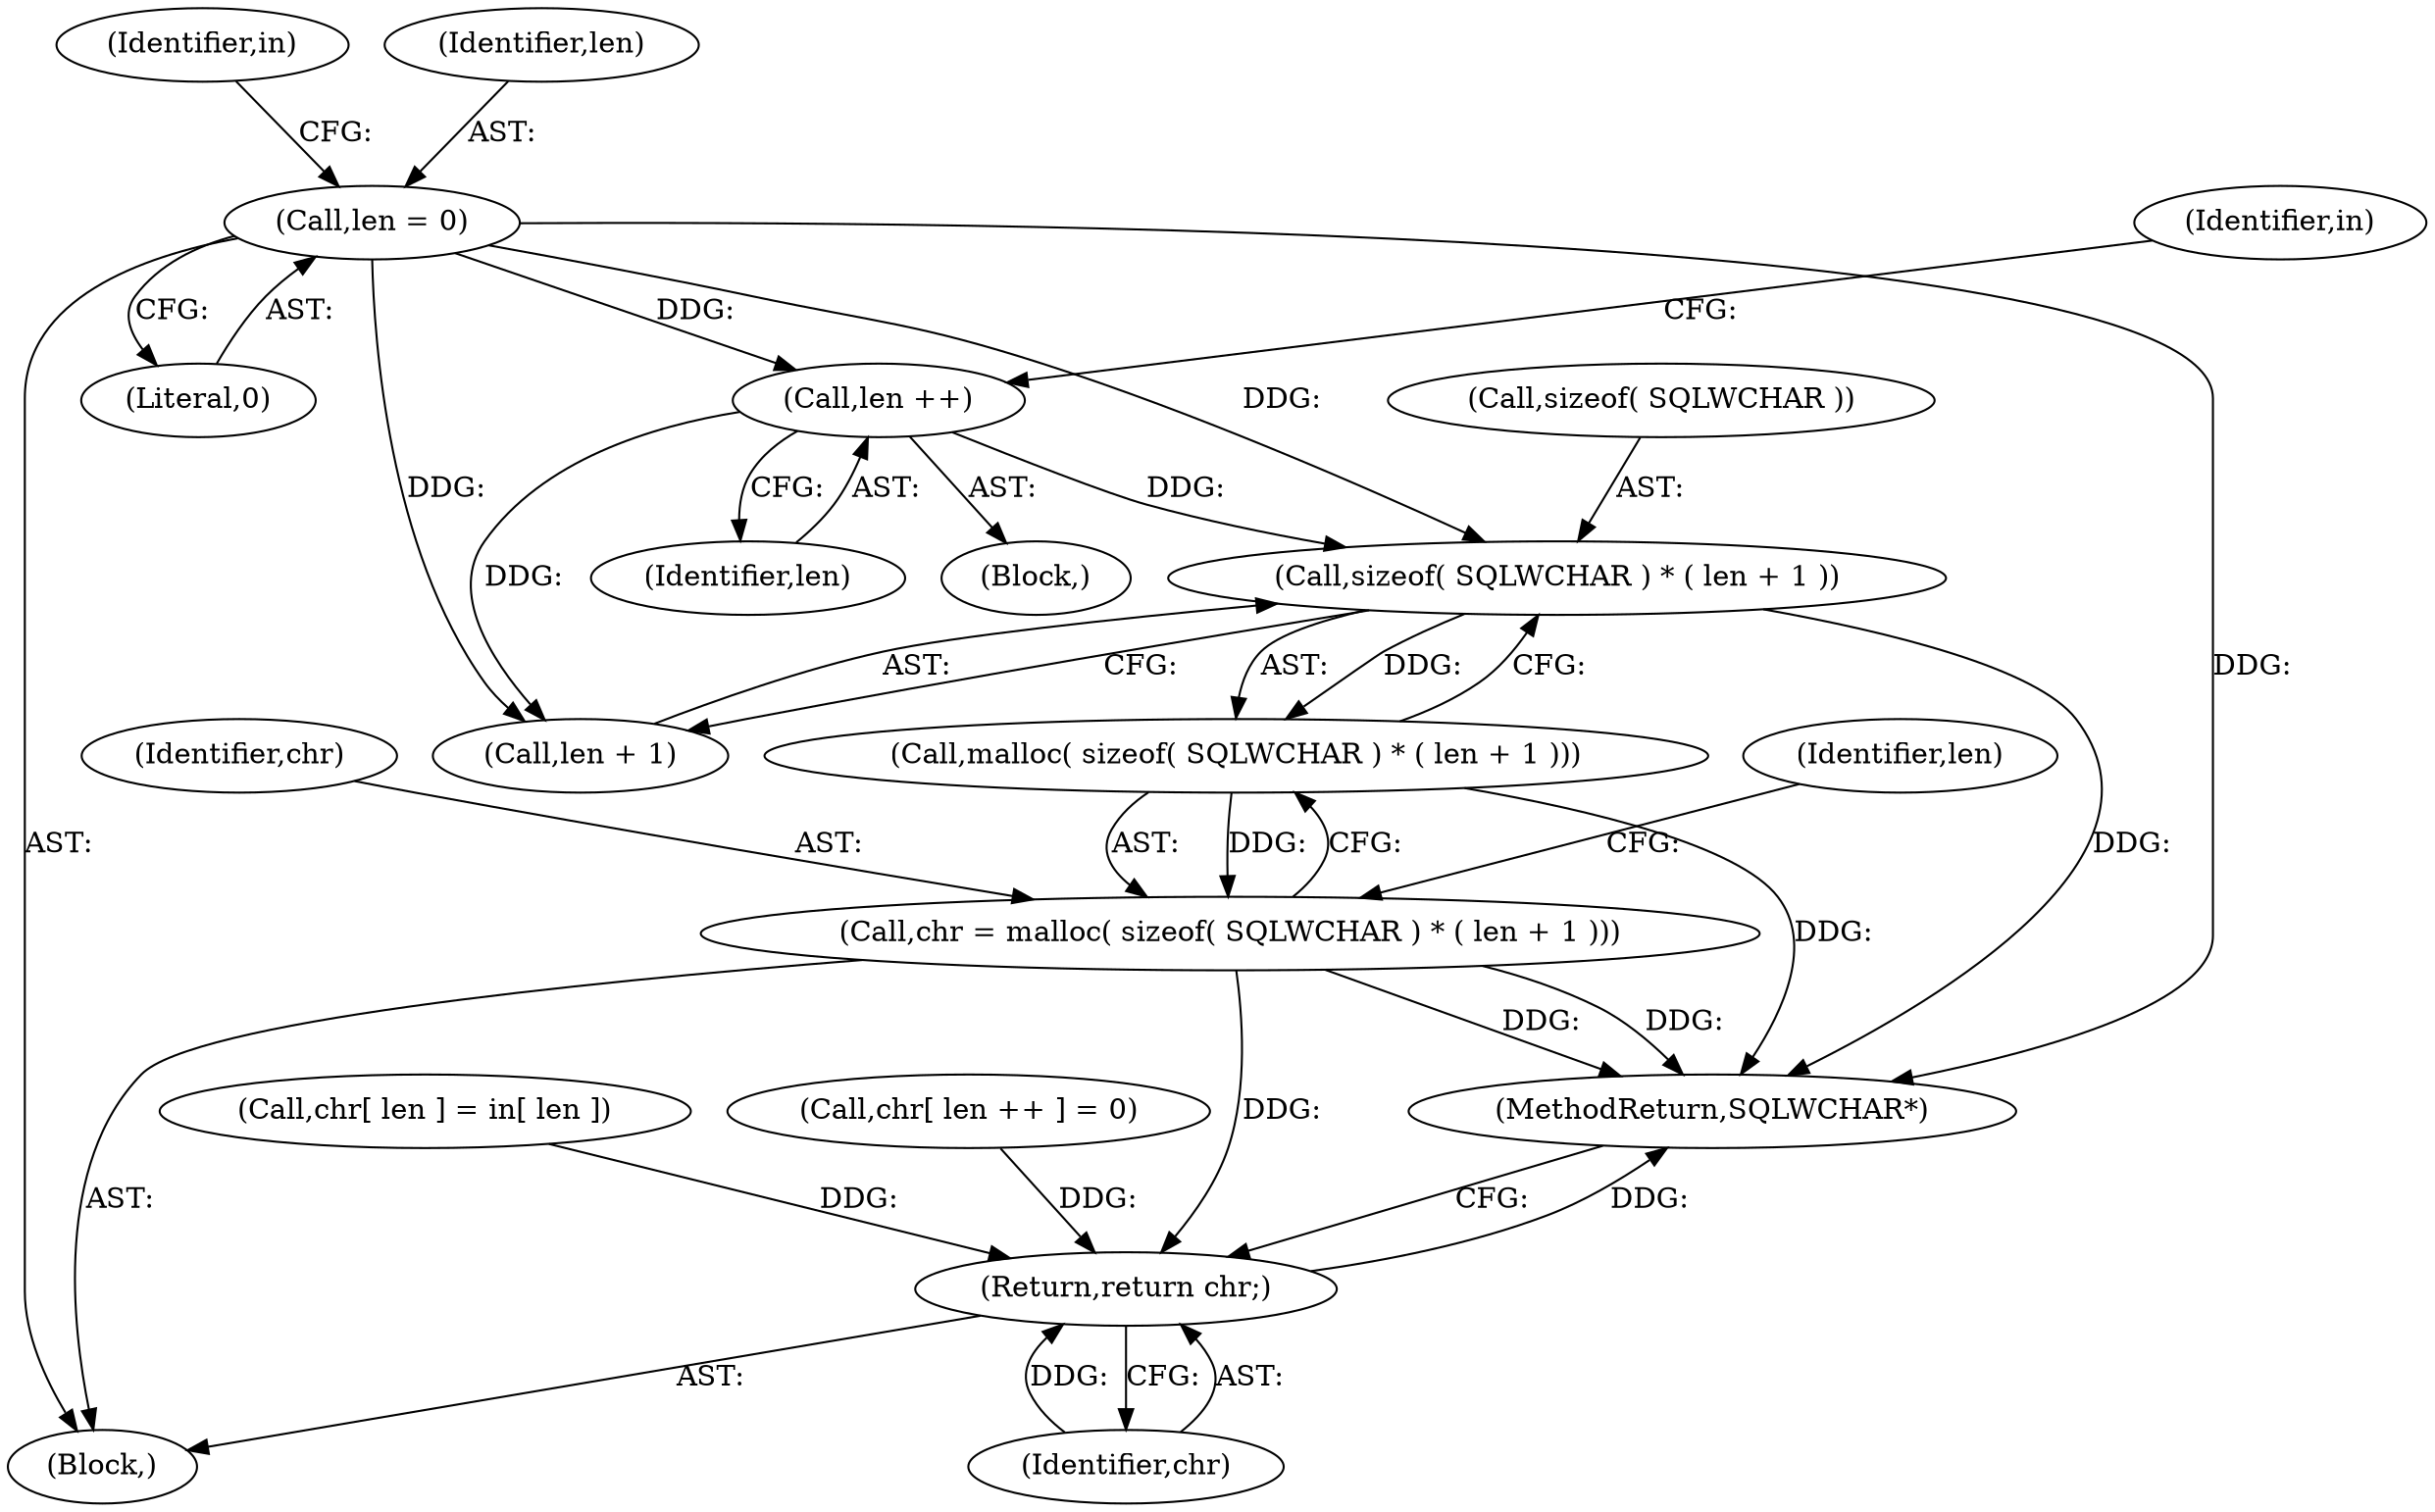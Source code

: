 digraph "0_unixODBC_45ef78e037f578b15fc58938a3a3251655e71d6f#diff-d52750c7ba4e594410438569d8e2963aL24_5@API" {
"1000126" [label="(Call,sizeof( SQLWCHAR ) * ( len + 1 ))"];
"1000121" [label="(Call,len ++)"];
"1000105" [label="(Call,len = 0)"];
"1000125" [label="(Call,malloc( sizeof( SQLWCHAR ) * ( len + 1 )))"];
"1000123" [label="(Call,chr = malloc( sizeof( SQLWCHAR ) * ( len + 1 )))"];
"1000157" [label="(Return,return chr;)"];
"1000105" [label="(Call,len = 0)"];
"1000126" [label="(Call,sizeof( SQLWCHAR ) * ( len + 1 ))"];
"1000124" [label="(Identifier,chr)"];
"1000107" [label="(Literal,0)"];
"1000129" [label="(Call,len + 1)"];
"1000127" [label="(Call,sizeof( SQLWCHAR ))"];
"1000102" [label="(Block,)"];
"1000159" [label="(MethodReturn,SQLWCHAR*)"];
"1000142" [label="(Call,chr[ len ] = in[ len ])"];
"1000110" [label="(Identifier,in)"];
"1000106" [label="(Identifier,len)"];
"1000125" [label="(Call,malloc( sizeof( SQLWCHAR ) * ( len + 1 )))"];
"1000158" [label="(Identifier,chr)"];
"1000151" [label="(Call,chr[ len ++ ] = 0)"];
"1000133" [label="(Identifier,len)"];
"1000117" [label="(Identifier,in)"];
"1000122" [label="(Identifier,len)"];
"1000123" [label="(Call,chr = malloc( sizeof( SQLWCHAR ) * ( len + 1 )))"];
"1000157" [label="(Return,return chr;)"];
"1000121" [label="(Call,len ++)"];
"1000120" [label="(Block,)"];
"1000126" -> "1000125"  [label="AST: "];
"1000126" -> "1000129"  [label="CFG: "];
"1000127" -> "1000126"  [label="AST: "];
"1000129" -> "1000126"  [label="AST: "];
"1000125" -> "1000126"  [label="CFG: "];
"1000126" -> "1000159"  [label="DDG: "];
"1000126" -> "1000125"  [label="DDG: "];
"1000121" -> "1000126"  [label="DDG: "];
"1000105" -> "1000126"  [label="DDG: "];
"1000121" -> "1000120"  [label="AST: "];
"1000121" -> "1000122"  [label="CFG: "];
"1000122" -> "1000121"  [label="AST: "];
"1000117" -> "1000121"  [label="CFG: "];
"1000105" -> "1000121"  [label="DDG: "];
"1000121" -> "1000129"  [label="DDG: "];
"1000105" -> "1000102"  [label="AST: "];
"1000105" -> "1000107"  [label="CFG: "];
"1000106" -> "1000105"  [label="AST: "];
"1000107" -> "1000105"  [label="AST: "];
"1000110" -> "1000105"  [label="CFG: "];
"1000105" -> "1000159"  [label="DDG: "];
"1000105" -> "1000129"  [label="DDG: "];
"1000125" -> "1000123"  [label="AST: "];
"1000123" -> "1000125"  [label="CFG: "];
"1000125" -> "1000159"  [label="DDG: "];
"1000125" -> "1000123"  [label="DDG: "];
"1000123" -> "1000102"  [label="AST: "];
"1000124" -> "1000123"  [label="AST: "];
"1000133" -> "1000123"  [label="CFG: "];
"1000123" -> "1000159"  [label="DDG: "];
"1000123" -> "1000159"  [label="DDG: "];
"1000123" -> "1000157"  [label="DDG: "];
"1000157" -> "1000102"  [label="AST: "];
"1000157" -> "1000158"  [label="CFG: "];
"1000158" -> "1000157"  [label="AST: "];
"1000159" -> "1000157"  [label="CFG: "];
"1000157" -> "1000159"  [label="DDG: "];
"1000158" -> "1000157"  [label="DDG: "];
"1000151" -> "1000157"  [label="DDG: "];
"1000142" -> "1000157"  [label="DDG: "];
}
